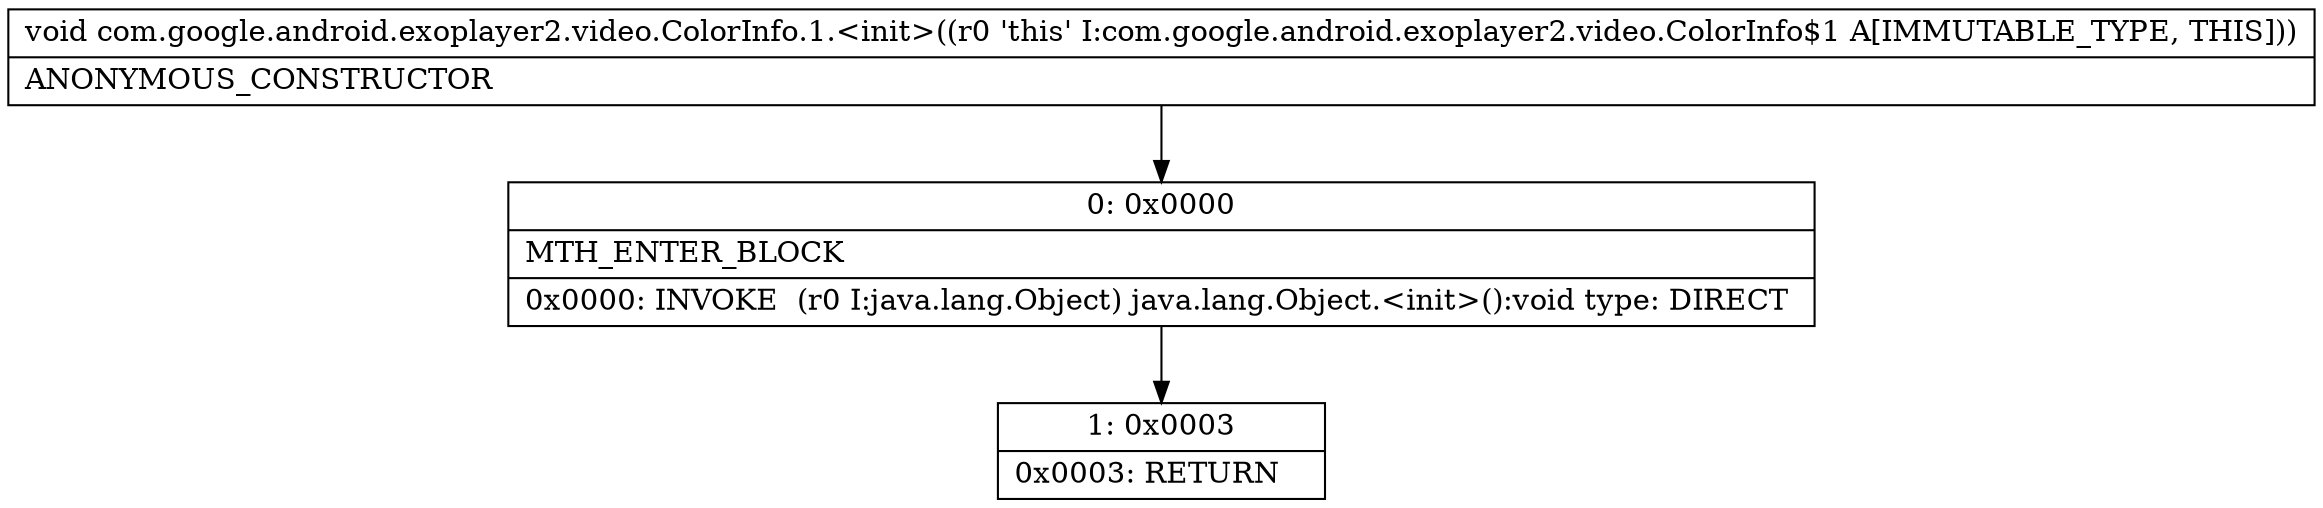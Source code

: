 digraph "CFG forcom.google.android.exoplayer2.video.ColorInfo.1.\<init\>()V" {
Node_0 [shape=record,label="{0\:\ 0x0000|MTH_ENTER_BLOCK\l|0x0000: INVOKE  (r0 I:java.lang.Object) java.lang.Object.\<init\>():void type: DIRECT \l}"];
Node_1 [shape=record,label="{1\:\ 0x0003|0x0003: RETURN   \l}"];
MethodNode[shape=record,label="{void com.google.android.exoplayer2.video.ColorInfo.1.\<init\>((r0 'this' I:com.google.android.exoplayer2.video.ColorInfo$1 A[IMMUTABLE_TYPE, THIS]))  | ANONYMOUS_CONSTRUCTOR\l}"];
MethodNode -> Node_0;
Node_0 -> Node_1;
}

